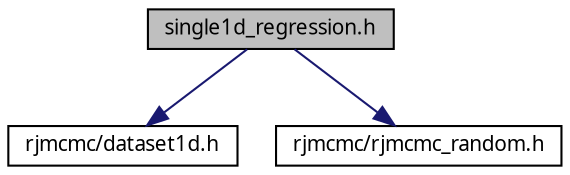 digraph "single1d_regression.h"
{
  edge [fontname="FreeSans.ttf",fontsize="10",labelfontname="FreeSans.ttf",labelfontsize="10"];
  node [fontname="FreeSans.ttf",fontsize="10",shape=record];
  Node1 [label="single1d_regression.h",height=0.2,width=0.4,color="black", fillcolor="grey75", style="filled", fontcolor="black"];
  Node1 -> Node2 [color="midnightblue",fontsize="10",style="solid",fontname="FreeSans.ttf"];
  Node2 [label="rjmcmc/dataset1d.h",height=0.2,width=0.4,color="black", fillcolor="white", style="filled",URL="$dataset1d_8h.html",tooltip="1D Dataset Storage "];
  Node1 -> Node3 [color="midnightblue",fontsize="10",style="solid",fontname="FreeSans.ttf"];
  Node3 [label="rjmcmc/rjmcmc_random.h",height=0.2,width=0.4,color="black", fillcolor="white", style="filled",URL="$rjmcmc__random_8h.html"];
}
